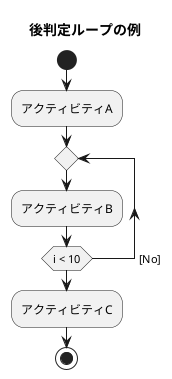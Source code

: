 @startuml ループ処理
title 後判定ループの例
start
:アクティビティA;
repeat
:アクティビティB;
repeat while (i < 10) -> [No]
:アクティビティC;
stop
@enduml